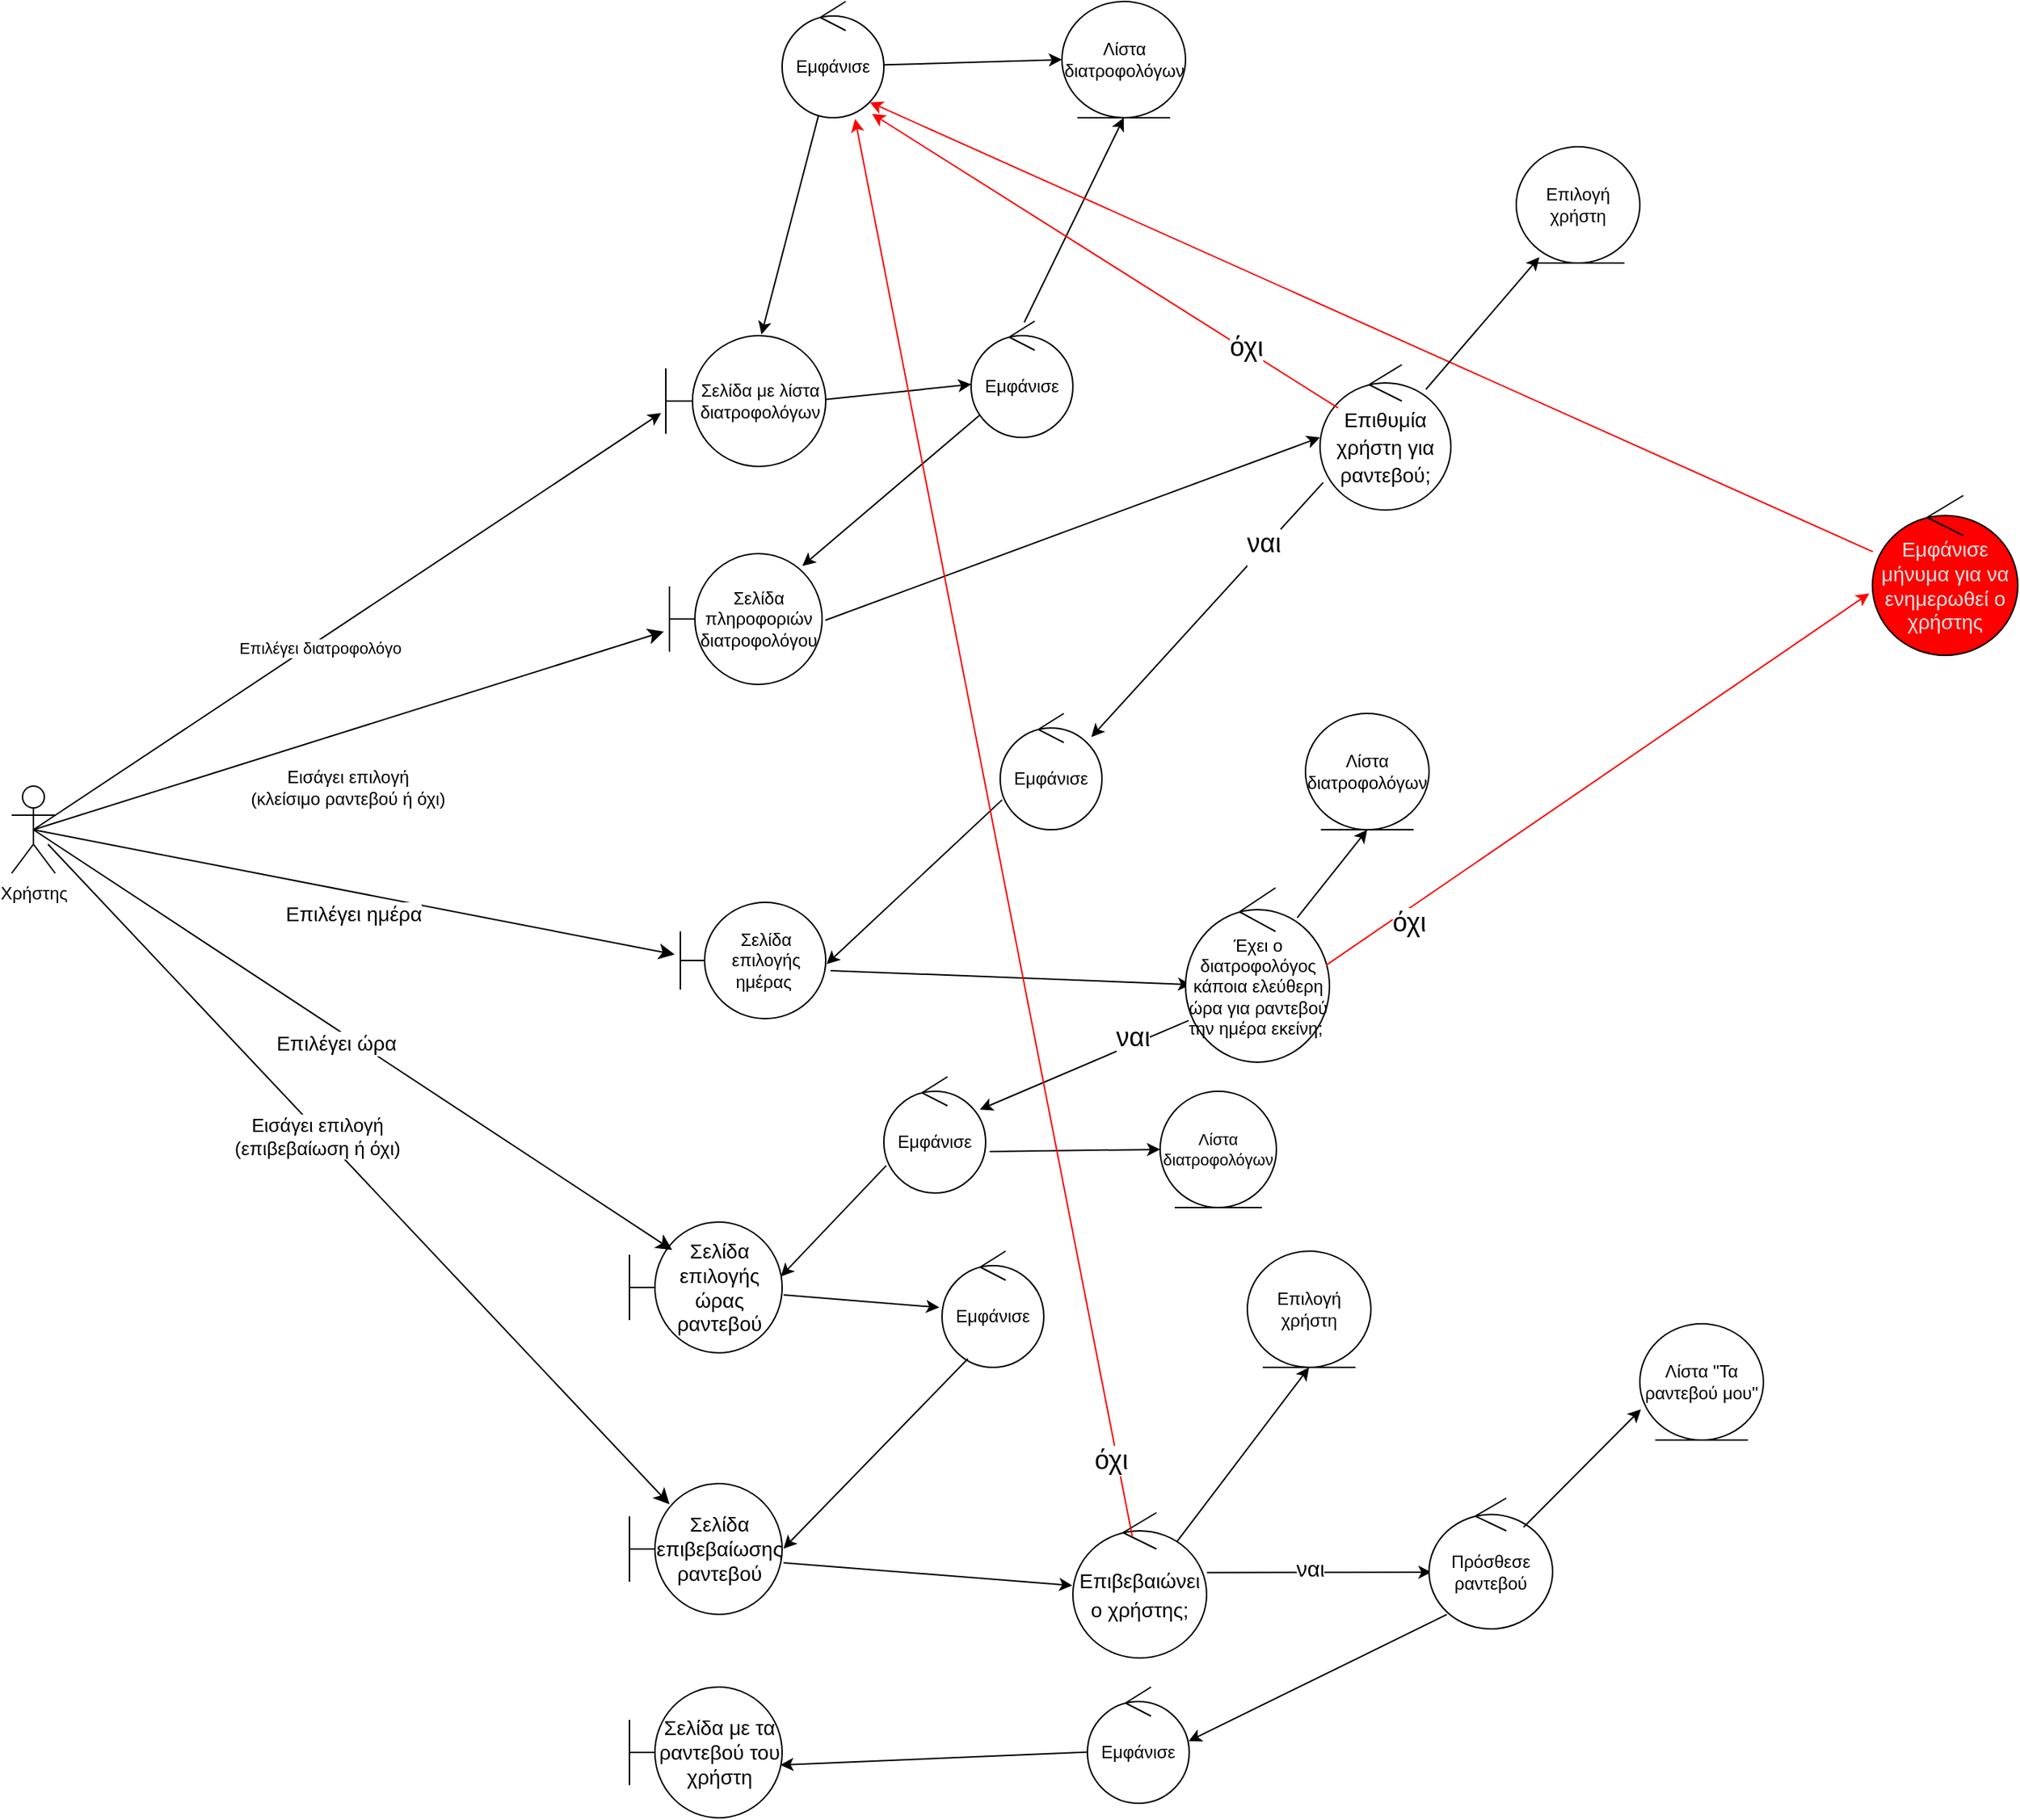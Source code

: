 <mxfile version="21.3.2" type="device">
  <diagram name="Σελίδα-1" id="h-o1yX0LM2CVH-15DDE9">
    <mxGraphModel dx="1886" dy="1024" grid="1" gridSize="10" guides="1" tooltips="1" connect="1" arrows="1" fold="1" page="1" pageScale="1" pageWidth="1654" pageHeight="1169" math="0" shadow="0">
      <root>
        <mxCell id="0" />
        <mxCell id="1" parent="0" />
        <mxCell id="8t45LIVKKecfM5tV3rzv-18" style="rounded=0;orthogonalLoop=1;jettySize=auto;html=1;exitX=0.5;exitY=0.5;exitDx=0;exitDy=0;exitPerimeter=0;entryX=-0.029;entryY=0.591;entryDx=0;entryDy=0;entryPerimeter=0;strokeColor=#000000;fontColor=#000000;" parent="1" source="8t45LIVKKecfM5tV3rzv-1" target="8t45LIVKKecfM5tV3rzv-15" edge="1">
          <mxGeometry relative="1" as="geometry" />
        </mxCell>
        <mxCell id="8t45LIVKKecfM5tV3rzv-19" value="Επιλέγει διατροφολόγο" style="edgeLabel;html=1;align=center;verticalAlign=middle;resizable=0;points=[];fontColor=#000000;" parent="8t45LIVKKecfM5tV3rzv-18" vertex="1" connectable="0">
          <mxGeometry x="-0.183" relative="1" as="geometry">
            <mxPoint x="20" y="-8" as="offset" />
          </mxGeometry>
        </mxCell>
        <mxCell id="8t45LIVKKecfM5tV3rzv-1" value="Χρήστης" style="shape=umlActor;verticalLabelPosition=bottom;verticalAlign=top;html=1;fontColor=#000000;" parent="1" vertex="1">
          <mxGeometry x="50" y="540" width="30" height="60" as="geometry" />
        </mxCell>
        <mxCell id="8t45LIVKKecfM5tV3rzv-16" value="" style="rounded=0;orthogonalLoop=1;jettySize=auto;html=1;entryX=0.598;entryY=-0.009;entryDx=0;entryDy=0;entryPerimeter=0;strokeColor=#000000;fontColor=#000000;" parent="1" source="8t45LIVKKecfM5tV3rzv-12" target="8t45LIVKKecfM5tV3rzv-15" edge="1">
          <mxGeometry relative="1" as="geometry" />
        </mxCell>
        <mxCell id="8t45LIVKKecfM5tV3rzv-12" value="&lt;font&gt;Εμφάνισε&lt;/font&gt;" style="ellipse;shape=umlControl;whiteSpace=wrap;html=1;strokeColor=#000000;fontColor=#000000;" parent="1" vertex="1">
          <mxGeometry x="580" width="70" height="80" as="geometry" />
        </mxCell>
        <mxCell id="8t45LIVKKecfM5tV3rzv-15" value="Σελίδα με λίστα διατροφολόγων&lt;br&gt;" style="shape=umlBoundary;whiteSpace=wrap;html=1;strokeColor=#000000;fontColor=#000000;" parent="1" vertex="1">
          <mxGeometry x="500" y="230" width="110" height="90" as="geometry" />
        </mxCell>
        <mxCell id="8t45LIVKKecfM5tV3rzv-28" value="" style="rounded=0;orthogonalLoop=1;jettySize=auto;html=1;exitX=0.999;exitY=0.488;exitDx=0;exitDy=0;exitPerimeter=0;strokeColor=#000000;fontColor=#000000;" parent="1" source="8t45LIVKKecfM5tV3rzv-15" target="8t45LIVKKecfM5tV3rzv-27" edge="1">
          <mxGeometry relative="1" as="geometry">
            <mxPoint x="693.099" y="208.003" as="sourcePoint" />
          </mxGeometry>
        </mxCell>
        <mxCell id="8t45LIVKKecfM5tV3rzv-26" value="&lt;font&gt;Σελίδα πληροφοριών διατροφολόγου&lt;/font&gt;" style="shape=umlBoundary;whiteSpace=wrap;html=1;strokeColor=#000000;fontColor=#000000;" parent="1" vertex="1">
          <mxGeometry x="502.5" y="380" width="105" height="90" as="geometry" />
        </mxCell>
        <mxCell id="8t45LIVKKecfM5tV3rzv-33" value="" style="rounded=0;orthogonalLoop=1;jettySize=auto;html=1;strokeColor=#000000;fontColor=#000000;entryX=0.871;entryY=0.094;entryDx=0;entryDy=0;entryPerimeter=0;" parent="1" source="8t45LIVKKecfM5tV3rzv-27" target="8t45LIVKKecfM5tV3rzv-26" edge="1">
          <mxGeometry relative="1" as="geometry" />
        </mxCell>
        <mxCell id="8t45LIVKKecfM5tV3rzv-27" value="&lt;font&gt;Εμφάνισε&lt;/font&gt;" style="ellipse;shape=umlControl;whiteSpace=wrap;html=1;strokeColor=#000000;fontColor=#000000;" parent="1" vertex="1">
          <mxGeometry x="710" y="220" width="70" height="80" as="geometry" />
        </mxCell>
        <mxCell id="8t45LIVKKecfM5tV3rzv-29" value="&lt;font&gt;Λίστα διατροφολόγων&lt;/font&gt;" style="ellipse;shape=umlEntity;whiteSpace=wrap;html=1;strokeColor=#000000;fontColor=#000000;" parent="1" vertex="1">
          <mxGeometry x="772.5" width="85" height="80" as="geometry" />
        </mxCell>
        <mxCell id="mxpaeU-n5_tWIOXO6mhX-4" value="" style="endArrow=classic;html=1;rounded=0;exitX=0.999;exitY=0.546;exitDx=0;exitDy=0;exitPerimeter=0;entryX=0;entryY=0.5;entryDx=0;entryDy=0;" parent="1" source="8t45LIVKKecfM5tV3rzv-12" target="8t45LIVKKecfM5tV3rzv-29" edge="1">
          <mxGeometry width="50" height="50" relative="1" as="geometry">
            <mxPoint x="690" y="90" as="sourcePoint" />
            <mxPoint x="770" y="44" as="targetPoint" />
          </mxGeometry>
        </mxCell>
        <mxCell id="mxpaeU-n5_tWIOXO6mhX-6" value="" style="endArrow=classic;html=1;rounded=0;entryX=0.5;entryY=1;entryDx=0;entryDy=0;exitX=0.522;exitY=0.011;exitDx=0;exitDy=0;exitPerimeter=0;" parent="1" source="8t45LIVKKecfM5tV3rzv-27" target="8t45LIVKKecfM5tV3rzv-29" edge="1">
          <mxGeometry width="50" height="50" relative="1" as="geometry">
            <mxPoint x="810" y="240" as="sourcePoint" />
            <mxPoint x="860" y="190" as="targetPoint" />
          </mxGeometry>
        </mxCell>
        <mxCell id="mxpaeU-n5_tWIOXO6mhX-7" value="" style="edgeStyle=none;curved=1;rounded=0;orthogonalLoop=1;jettySize=auto;html=1;fontSize=12;startSize=8;endSize=8;strokeColor=#000000;fontColor=#000000;entryX=-0.037;entryY=0.596;entryDx=0;entryDy=0;entryPerimeter=0;exitX=0.5;exitY=0.5;exitDx=0;exitDy=0;exitPerimeter=0;" parent="1" source="8t45LIVKKecfM5tV3rzv-1" target="8t45LIVKKecfM5tV3rzv-26" edge="1">
          <mxGeometry relative="1" as="geometry">
            <mxPoint x="230" y="450" as="sourcePoint" />
            <mxPoint x="488" y="578" as="targetPoint" />
          </mxGeometry>
        </mxCell>
        <mxCell id="mxpaeU-n5_tWIOXO6mhX-8" value="&lt;font style=&quot;font-size: 12px;&quot;&gt;Εισάγει επιλογή&lt;br style=&quot;font-size: 12px;&quot;&gt;(κλείσιμο ραντεβού ή όχι)&lt;br style=&quot;font-size: 12px;&quot;&gt;&lt;/font&gt;" style="edgeLabel;html=1;align=center;verticalAlign=middle;resizable=0;points=[];fontSize=12;rotation=0;fontColor=#000000;" parent="mxpaeU-n5_tWIOXO6mhX-7" vertex="1" connectable="0">
          <mxGeometry x="-0.253" y="2" relative="1" as="geometry">
            <mxPoint x="54" y="24" as="offset" />
          </mxGeometry>
        </mxCell>
        <mxCell id="mxpaeU-n5_tWIOXO6mhX-9" value="&lt;span style=&quot;font-size: 14px;&quot;&gt;Επιθυμία χρήστη για ραντεβού;&lt;/span&gt;" style="ellipse;shape=umlControl;whiteSpace=wrap;html=1;fontSize=16;strokeColor=#000000;fontColor=#000000;" parent="1" vertex="1">
          <mxGeometry x="950" y="250" width="90" height="100" as="geometry" />
        </mxCell>
        <mxCell id="mxpaeU-n5_tWIOXO6mhX-10" value="" style="endArrow=classic;html=1;rounded=0;exitX=1.021;exitY=0.51;exitDx=0;exitDy=0;exitPerimeter=0;entryX=0;entryY=0.5;entryDx=0;entryDy=0;entryPerimeter=0;" parent="1" source="8t45LIVKKecfM5tV3rzv-26" target="mxpaeU-n5_tWIOXO6mhX-9" edge="1">
          <mxGeometry width="50" height="50" relative="1" as="geometry">
            <mxPoint x="660" y="470" as="sourcePoint" />
            <mxPoint x="710" y="420" as="targetPoint" />
          </mxGeometry>
        </mxCell>
        <mxCell id="mxpaeU-n5_tWIOXO6mhX-11" value="" style="endArrow=classic;html=1;rounded=0;exitX=0.024;exitY=0.811;exitDx=0;exitDy=0;exitPerimeter=0;entryX=0.896;entryY=0.203;entryDx=0;entryDy=0;entryPerimeter=0;" parent="1" source="mxpaeU-n5_tWIOXO6mhX-9" target="mxpaeU-n5_tWIOXO6mhX-14" edge="1">
          <mxGeometry width="50" height="50" relative="1" as="geometry">
            <mxPoint x="1060" y="440" as="sourcePoint" />
            <mxPoint x="590" y="530" as="targetPoint" />
          </mxGeometry>
        </mxCell>
        <mxCell id="mxpaeU-n5_tWIOXO6mhX-12" value="&lt;font style=&quot;font-size: 18px;&quot;&gt;ναι&lt;br style=&quot;font-size: 18px;&quot;&gt;&lt;br style=&quot;font-size: 18px;&quot;&gt;&lt;/font&gt;" style="edgeLabel;html=1;align=center;verticalAlign=middle;resizable=0;points=[];fontSize=18;rotation=0;fontColor=#000000;" parent="1" vertex="1" connectable="0">
          <mxGeometry x="920.003" y="369.997" as="geometry">
            <mxPoint x="-9" y="14" as="offset" />
          </mxGeometry>
        </mxCell>
        <mxCell id="mxpaeU-n5_tWIOXO6mhX-13" value="&lt;font&gt;Σελίδα επιλογής ημέρας&amp;nbsp;&lt;/font&gt;" style="shape=umlBoundary;whiteSpace=wrap;html=1;strokeColor=#000000;fontColor=#000000;" parent="1" vertex="1">
          <mxGeometry x="510" y="620" width="100" height="80" as="geometry" />
        </mxCell>
        <mxCell id="mxpaeU-n5_tWIOXO6mhX-14" value="&lt;font&gt;Εμφάνισε&lt;/font&gt;" style="ellipse;shape=umlControl;whiteSpace=wrap;html=1;strokeColor=#000000;fontColor=#000000;" parent="1" vertex="1">
          <mxGeometry x="730" y="490" width="70" height="80" as="geometry" />
        </mxCell>
        <mxCell id="mxpaeU-n5_tWIOXO6mhX-16" value="" style="endArrow=classic;html=1;rounded=0;exitX=0.019;exitY=0.743;exitDx=0;exitDy=0;exitPerimeter=0;entryX=1.006;entryY=0.531;entryDx=0;entryDy=0;entryPerimeter=0;" parent="1" source="mxpaeU-n5_tWIOXO6mhX-14" target="mxpaeU-n5_tWIOXO6mhX-13" edge="1">
          <mxGeometry width="50" height="50" relative="1" as="geometry">
            <mxPoint x="400" y="690" as="sourcePoint" />
            <mxPoint x="170" y="730" as="targetPoint" />
          </mxGeometry>
        </mxCell>
        <mxCell id="mxpaeU-n5_tWIOXO6mhX-19" value="" style="endArrow=classic;html=1;rounded=0;exitX=1.033;exitY=0.587;exitDx=0;exitDy=0;exitPerimeter=0;entryX=0.039;entryY=0.555;entryDx=0;entryDy=0;entryPerimeter=0;" parent="1" source="mxpaeU-n5_tWIOXO6mhX-13" target="mxpaeU-n5_tWIOXO6mhX-20" edge="1">
          <mxGeometry width="50" height="50" relative="1" as="geometry">
            <mxPoint x="730" y="760" as="sourcePoint" />
            <mxPoint x="770" y="673" as="targetPoint" />
          </mxGeometry>
        </mxCell>
        <mxCell id="mxpaeU-n5_tWIOXO6mhX-20" value="&lt;font style=&quot;font-size: 12px;&quot;&gt;&lt;font style=&quot;font-size: 12px;&quot;&gt;Έχει ο διατροφολόγος κάποια ελεύθερη ώρα για ραντεβού την ημέρα εκείνη&lt;/font&gt;;&amp;nbsp;&lt;/font&gt;" style="ellipse;shape=umlControl;whiteSpace=wrap;html=1;strokeColor=#000000;fontColor=#000000;fontSize=12;" parent="1" vertex="1">
          <mxGeometry x="857.5" y="610" width="99" height="120" as="geometry" />
        </mxCell>
        <mxCell id="mxpaeU-n5_tWIOXO6mhX-21" value="" style="endArrow=classic;html=1;rounded=0;exitX=0.022;exitY=0.761;exitDx=0;exitDy=0;exitPerimeter=0;entryX=0.942;entryY=0.283;entryDx=0;entryDy=0;entryPerimeter=0;" parent="1" source="mxpaeU-n5_tWIOXO6mhX-20" target="mxpaeU-n5_tWIOXO6mhX-26" edge="1">
          <mxGeometry width="50" height="50" relative="1" as="geometry">
            <mxPoint x="939" y="720" as="sourcePoint" />
            <mxPoint x="670" y="790" as="targetPoint" />
          </mxGeometry>
        </mxCell>
        <mxCell id="mxpaeU-n5_tWIOXO6mhX-23" value="&lt;font&gt;Λίστα διατροφολόγων&lt;/font&gt;" style="ellipse;shape=umlEntity;whiteSpace=wrap;html=1;strokeColor=#000000;fontColor=#000000;" parent="1" vertex="1">
          <mxGeometry x="940" y="490" width="85" height="80" as="geometry" />
        </mxCell>
        <mxCell id="mxpaeU-n5_tWIOXO6mhX-24" value="" style="endArrow=classic;html=1;rounded=0;exitX=0.776;exitY=0.171;exitDx=0;exitDy=0;exitPerimeter=0;entryX=0.5;entryY=1;entryDx=0;entryDy=0;" parent="1" source="mxpaeU-n5_tWIOXO6mhX-20" target="mxpaeU-n5_tWIOXO6mhX-23" edge="1">
          <mxGeometry width="50" height="50" relative="1" as="geometry">
            <mxPoint x="900" y="677" as="sourcePoint" />
            <mxPoint x="1082" y="677" as="targetPoint" />
          </mxGeometry>
        </mxCell>
        <mxCell id="mxpaeU-n5_tWIOXO6mhX-25" value="&lt;font style=&quot;font-size: 14px;&quot;&gt;Σελίδα επιλογής ώρας ραντεβού&lt;/font&gt;" style="shape=umlBoundary;whiteSpace=wrap;html=1;strokeColor=#000000;fontColor=#000000;" parent="1" vertex="1">
          <mxGeometry x="475" y="840" width="105" height="90" as="geometry" />
        </mxCell>
        <mxCell id="mxpaeU-n5_tWIOXO6mhX-26" value="&lt;font&gt;Εμφάνισε&lt;/font&gt;" style="ellipse;shape=umlControl;whiteSpace=wrap;html=1;strokeColor=#000000;fontColor=#000000;" parent="1" vertex="1">
          <mxGeometry x="650" y="740" width="70" height="80" as="geometry" />
        </mxCell>
        <mxCell id="mxpaeU-n5_tWIOXO6mhX-27" value="" style="endArrow=classic;html=1;rounded=0;exitX=0.023;exitY=0.765;exitDx=0;exitDy=0;exitPerimeter=0;entryX=0.992;entryY=0.416;entryDx=0;entryDy=0;entryPerimeter=0;" parent="1" source="mxpaeU-n5_tWIOXO6mhX-26" target="mxpaeU-n5_tWIOXO6mhX-25" edge="1">
          <mxGeometry width="50" height="50" relative="1" as="geometry">
            <mxPoint x="524" y="910" as="sourcePoint" />
            <mxPoint x="706" y="910" as="targetPoint" />
          </mxGeometry>
        </mxCell>
        <mxCell id="mxpaeU-n5_tWIOXO6mhX-28" value="&lt;font style=&quot;font-size: 11px;&quot;&gt;Λίστα διατροφολόγων&lt;/font&gt;" style="ellipse;shape=umlEntity;whiteSpace=wrap;html=1;strokeColor=#000000;fontColor=#000000;fontSize=11;" parent="1" vertex="1">
          <mxGeometry x="840" y="750" width="80" height="80" as="geometry" />
        </mxCell>
        <mxCell id="mxpaeU-n5_tWIOXO6mhX-29" value="" style="endArrow=classic;html=1;rounded=0;exitX=1.04;exitY=0.643;exitDx=0;exitDy=0;exitPerimeter=0;entryX=0;entryY=0.5;entryDx=0;entryDy=0;" parent="1" source="mxpaeU-n5_tWIOXO6mhX-26" target="mxpaeU-n5_tWIOXO6mhX-28" edge="1">
          <mxGeometry width="50" height="50" relative="1" as="geometry">
            <mxPoint x="490" y="980" as="sourcePoint" />
            <mxPoint x="540" y="930" as="targetPoint" />
          </mxGeometry>
        </mxCell>
        <mxCell id="mxpaeU-n5_tWIOXO6mhX-30" value="" style="edgeStyle=none;curved=1;rounded=0;orthogonalLoop=1;jettySize=auto;html=1;fontSize=12;startSize=8;endSize=8;strokeColor=#000000;fontColor=#000000;exitX=0.5;exitY=0.5;exitDx=0;exitDy=0;exitPerimeter=0;entryX=0.28;entryY=0.214;entryDx=0;entryDy=0;entryPerimeter=0;" parent="1" source="8t45LIVKKecfM5tV3rzv-1" target="mxpaeU-n5_tWIOXO6mhX-25" edge="1">
          <mxGeometry relative="1" as="geometry">
            <mxPoint x="155" y="450" as="sourcePoint" />
            <mxPoint x="518" y="680" as="targetPoint" />
          </mxGeometry>
        </mxCell>
        <mxCell id="mxpaeU-n5_tWIOXO6mhX-31" value="&lt;font style=&quot;font-size: 14px;&quot;&gt;Επιλέγει ώρα&lt;br style=&quot;font-size: 12px;&quot;&gt;&lt;/font&gt;" style="edgeLabel;html=1;align=center;verticalAlign=middle;resizable=0;points=[];fontSize=12;rotation=0;fontColor=#000000;" parent="mxpaeU-n5_tWIOXO6mhX-30" vertex="1" connectable="0">
          <mxGeometry x="-0.253" y="2" relative="1" as="geometry">
            <mxPoint x="43" y="40" as="offset" />
          </mxGeometry>
        </mxCell>
        <mxCell id="mxpaeU-n5_tWIOXO6mhX-32" value="" style="edgeStyle=none;curved=1;rounded=0;orthogonalLoop=1;jettySize=auto;html=1;fontSize=12;startSize=8;endSize=8;strokeColor=#000000;fontColor=#000000;entryX=-0.039;entryY=0.449;entryDx=0;entryDy=0;entryPerimeter=0;exitX=0.5;exitY=0.5;exitDx=0;exitDy=0;exitPerimeter=0;" parent="1" source="8t45LIVKKecfM5tV3rzv-1" target="mxpaeU-n5_tWIOXO6mhX-13" edge="1">
          <mxGeometry relative="1" as="geometry">
            <mxPoint x="135" y="470" as="sourcePoint" />
            <mxPoint x="517" y="671" as="targetPoint" />
          </mxGeometry>
        </mxCell>
        <mxCell id="mxpaeU-n5_tWIOXO6mhX-33" value="&lt;font style=&quot;font-size: 14px;&quot;&gt;Επιλέγει ημέρα&lt;br style=&quot;font-size: 12px;&quot;&gt;&lt;/font&gt;" style="edgeLabel;html=1;align=center;verticalAlign=middle;resizable=0;points=[];fontSize=12;rotation=0;fontColor=#000000;" parent="mxpaeU-n5_tWIOXO6mhX-32" vertex="1" connectable="0">
          <mxGeometry x="-0.253" y="2" relative="1" as="geometry">
            <mxPoint x="54" y="28" as="offset" />
          </mxGeometry>
        </mxCell>
        <mxCell id="mxpaeU-n5_tWIOXO6mhX-34" value="" style="endArrow=classic;html=1;rounded=0;exitX=1.009;exitY=0.557;exitDx=0;exitDy=0;exitPerimeter=0;entryX=-0.027;entryY=0.485;entryDx=0;entryDy=0;entryPerimeter=0;" parent="1" source="mxpaeU-n5_tWIOXO6mhX-25" target="mxpaeU-n5_tWIOXO6mhX-35" edge="1">
          <mxGeometry width="50" height="50" relative="1" as="geometry">
            <mxPoint x="370" y="920" as="sourcePoint" />
            <mxPoint x="360" y="830" as="targetPoint" />
          </mxGeometry>
        </mxCell>
        <mxCell id="mxpaeU-n5_tWIOXO6mhX-35" value="&lt;font&gt;Εμφάνισε&lt;/font&gt;" style="ellipse;shape=umlControl;whiteSpace=wrap;html=1;strokeColor=#000000;fontColor=#000000;" parent="1" vertex="1">
          <mxGeometry x="690" y="860" width="70" height="80" as="geometry" />
        </mxCell>
        <mxCell id="mxpaeU-n5_tWIOXO6mhX-39" value="" style="endArrow=classic;html=1;rounded=0;exitX=0.253;exitY=0.927;exitDx=0;exitDy=0;exitPerimeter=0;entryX=1.009;entryY=0.497;entryDx=0;entryDy=0;entryPerimeter=0;" parent="1" source="mxpaeU-n5_tWIOXO6mhX-35" target="mxpaeU-n5_tWIOXO6mhX-40" edge="1">
          <mxGeometry width="50" height="50" relative="1" as="geometry">
            <mxPoint x="703" y="930" as="sourcePoint" />
            <mxPoint x="580" y="970" as="targetPoint" />
          </mxGeometry>
        </mxCell>
        <mxCell id="mxpaeU-n5_tWIOXO6mhX-40" value="&lt;font style=&quot;font-size: 14px;&quot;&gt;Σελίδα επιβεβαίωσης ραντεβού&lt;/font&gt;" style="shape=umlBoundary;whiteSpace=wrap;html=1;strokeColor=#000000;fontColor=#000000;" parent="1" vertex="1">
          <mxGeometry x="475" y="1020" width="105" height="90" as="geometry" />
        </mxCell>
        <mxCell id="mxpaeU-n5_tWIOXO6mhX-42" value="" style="edgeStyle=none;curved=1;rounded=0;orthogonalLoop=1;jettySize=auto;html=1;fontSize=12;startSize=8;endSize=8;strokeColor=#000000;fontColor=#000000;entryX=0.262;entryY=0.158;entryDx=0;entryDy=0;entryPerimeter=0;exitX=0.5;exitY=0.5;exitDx=0;exitDy=0;exitPerimeter=0;" parent="1" target="mxpaeU-n5_tWIOXO6mhX-40" edge="1">
          <mxGeometry relative="1" as="geometry">
            <mxPoint x="75" y="580" as="sourcePoint" />
            <mxPoint x="509" y="444" as="targetPoint" />
          </mxGeometry>
        </mxCell>
        <mxCell id="mxpaeU-n5_tWIOXO6mhX-43" value="&lt;font style=&quot;font-size: 13px;&quot;&gt;Εισάγει επιλογή&lt;br style=&quot;font-size: 13px;&quot;&gt;(επιβεβαίωση ή όχι)&lt;br style=&quot;font-size: 13px;&quot;&gt;&lt;/font&gt;" style="edgeLabel;html=1;align=center;verticalAlign=middle;resizable=0;points=[];fontSize=13;rotation=0;fontColor=#000000;" parent="mxpaeU-n5_tWIOXO6mhX-42" vertex="1" connectable="0">
          <mxGeometry x="-0.253" y="2" relative="1" as="geometry">
            <mxPoint x="24" y="32" as="offset" />
          </mxGeometry>
        </mxCell>
        <mxCell id="mxpaeU-n5_tWIOXO6mhX-44" value="" style="endArrow=classic;html=1;rounded=0;exitX=1.009;exitY=0.605;exitDx=0;exitDy=0;exitPerimeter=0;entryX=-0.004;entryY=0.501;entryDx=0;entryDy=0;entryPerimeter=0;" parent="1" source="mxpaeU-n5_tWIOXO6mhX-40" target="mxpaeU-n5_tWIOXO6mhX-45" edge="1">
          <mxGeometry width="50" height="50" relative="1" as="geometry">
            <mxPoint x="500" y="1140" as="sourcePoint" />
            <mxPoint x="780" y="1110" as="targetPoint" />
          </mxGeometry>
        </mxCell>
        <mxCell id="mxpaeU-n5_tWIOXO6mhX-45" value="&lt;span style=&quot;font-size: 14px;&quot;&gt;Επιβεβαιώνει ο χρήστης;&lt;/span&gt;" style="ellipse;shape=umlControl;whiteSpace=wrap;html=1;fontSize=16;strokeColor=#000000;fontColor=#000000;" parent="1" vertex="1">
          <mxGeometry x="780" y="1040" width="92" height="100" as="geometry" />
        </mxCell>
        <mxCell id="mxpaeU-n5_tWIOXO6mhX-47" value="" style="endArrow=classic;html=1;rounded=0;exitX=1.002;exitY=0.413;exitDx=0;exitDy=0;exitPerimeter=0;entryX=0.02;entryY=0.566;entryDx=0;entryDy=0;entryPerimeter=0;" parent="1" source="mxpaeU-n5_tWIOXO6mhX-45" target="mxpaeU-n5_tWIOXO6mhX-49" edge="1">
          <mxGeometry width="50" height="50" relative="1" as="geometry">
            <mxPoint x="1100.5" y="990" as="sourcePoint" />
            <mxPoint x="1030" y="1081" as="targetPoint" />
          </mxGeometry>
        </mxCell>
        <mxCell id="mxpaeU-n5_tWIOXO6mhX-48" value="&lt;font style=&quot;font-size: 15px;&quot;&gt;ναι&lt;br style=&quot;&quot;&gt;&lt;br style=&quot;&quot;&gt;&lt;/font&gt;" style="edgeLabel;html=1;align=center;verticalAlign=middle;resizable=0;points=[];fontSize=14;rotation=0;fontColor=#000000;" parent="1" vertex="1" connectable="0">
          <mxGeometry x="800.003" y="739.997" as="geometry">
            <mxPoint x="143" y="347" as="offset" />
          </mxGeometry>
        </mxCell>
        <mxCell id="mxpaeU-n5_tWIOXO6mhX-49" value="&lt;font&gt;Πρόσθεσε ραντεβού&lt;/font&gt;" style="ellipse;shape=umlControl;whiteSpace=wrap;html=1;strokeColor=#000000;fontColor=#000000;" parent="1" vertex="1">
          <mxGeometry x="1025" y="1030" width="85" height="90" as="geometry" />
        </mxCell>
        <mxCell id="mxpaeU-n5_tWIOXO6mhX-50" value="" style="endArrow=classic;html=1;rounded=0;exitX=0.765;exitY=0.222;exitDx=0;exitDy=0;exitPerimeter=0;entryX=0.009;entryY=0.736;entryDx=0;entryDy=0;entryPerimeter=0;" parent="1" source="mxpaeU-n5_tWIOXO6mhX-49" target="mxpaeU-n5_tWIOXO6mhX-51" edge="1">
          <mxGeometry width="50" height="50" relative="1" as="geometry">
            <mxPoint x="1095" y="1050" as="sourcePoint" />
            <mxPoint x="1150" y="970" as="targetPoint" />
          </mxGeometry>
        </mxCell>
        <mxCell id="mxpaeU-n5_tWIOXO6mhX-51" value="&lt;font&gt;Λίστα &quot;Τα ραντεβού μου&quot;&lt;/font&gt;" style="ellipse;shape=umlEntity;whiteSpace=wrap;html=1;strokeColor=#000000;fontColor=#000000;" parent="1" vertex="1">
          <mxGeometry x="1170" y="910" width="85" height="80" as="geometry" />
        </mxCell>
        <mxCell id="mxpaeU-n5_tWIOXO6mhX-52" value="" style="endArrow=classic;html=1;rounded=0;exitX=0.144;exitY=0.89;exitDx=0;exitDy=0;exitPerimeter=0;entryX=0.994;entryY=0.466;entryDx=0;entryDy=0;entryPerimeter=0;" parent="1" source="mxpaeU-n5_tWIOXO6mhX-49" target="mxpaeU-n5_tWIOXO6mhX-53" edge="1">
          <mxGeometry width="50" height="50" relative="1" as="geometry">
            <mxPoint x="1187.5" y="1100" as="sourcePoint" />
            <mxPoint x="860" y="1170" as="targetPoint" />
          </mxGeometry>
        </mxCell>
        <mxCell id="mxpaeU-n5_tWIOXO6mhX-53" value="&lt;font&gt;Εμφάνισε&lt;/font&gt;" style="ellipse;shape=umlControl;whiteSpace=wrap;html=1;strokeColor=#000000;fontColor=#000000;" parent="1" vertex="1">
          <mxGeometry x="790" y="1160" width="70" height="80" as="geometry" />
        </mxCell>
        <mxCell id="mxpaeU-n5_tWIOXO6mhX-54" value="" style="endArrow=classic;html=1;rounded=0;exitX=0.006;exitY=0.56;exitDx=0;exitDy=0;exitPerimeter=0;entryX=0.988;entryY=0.596;entryDx=0;entryDy=0;entryPerimeter=0;" parent="1" source="mxpaeU-n5_tWIOXO6mhX-53" target="mxpaeU-n5_tWIOXO6mhX-55" edge="1">
          <mxGeometry width="50" height="50" relative="1" as="geometry">
            <mxPoint x="718" y="944" as="sourcePoint" />
            <mxPoint x="610" y="1205" as="targetPoint" />
          </mxGeometry>
        </mxCell>
        <mxCell id="mxpaeU-n5_tWIOXO6mhX-55" value="&lt;font style=&quot;font-size: 14px;&quot;&gt;Σελίδα με τα ραντεβού του χρήστη&lt;/font&gt;" style="shape=umlBoundary;whiteSpace=wrap;html=1;strokeColor=#000000;fontColor=#000000;" parent="1" vertex="1">
          <mxGeometry x="475" y="1160" width="105" height="90" as="geometry" />
        </mxCell>
        <mxCell id="mxpaeU-n5_tWIOXO6mhX-56" value="" style="endArrow=classic;html=1;rounded=0;exitX=0.137;exitY=0.297;exitDx=0;exitDy=0;exitPerimeter=0;fontColor=#FF0000;strokeColor=#FF0000;entryX=0.884;entryY=0.967;entryDx=0;entryDy=0;entryPerimeter=0;" parent="1" source="mxpaeU-n5_tWIOXO6mhX-9" target="8t45LIVKKecfM5tV3rzv-12" edge="1">
          <mxGeometry width="50" height="50" relative="1" as="geometry">
            <mxPoint x="902" y="421" as="sourcePoint" />
            <mxPoint x="1110" y="310" as="targetPoint" />
          </mxGeometry>
        </mxCell>
        <mxCell id="mxpaeU-n5_tWIOXO6mhX-57" value="&lt;font style=&quot;font-size: 18px;&quot;&gt;όχι&lt;br style=&quot;font-size: 18px;&quot;&gt;&lt;/font&gt;" style="edgeLabel;html=1;align=center;verticalAlign=middle;resizable=0;points=[];fontSize=18;rotation=0;fontColor=#000000;" parent="1" vertex="1" connectable="0">
          <mxGeometry x="890.003" y="239.997" as="geometry">
            <mxPoint x="9" y="-2" as="offset" />
          </mxGeometry>
        </mxCell>
        <mxCell id="mxpaeU-n5_tWIOXO6mhX-58" value="" style="endArrow=classic;html=1;rounded=0;exitX=0.976;exitY=0.444;exitDx=0;exitDy=0;exitPerimeter=0;fontColor=#FF0000;strokeColor=#FF0000;entryX=-0.022;entryY=0.612;entryDx=0;entryDy=0;entryPerimeter=0;" parent="1" source="mxpaeU-n5_tWIOXO6mhX-20" target="mxpaeU-n5_tWIOXO6mhX-61" edge="1">
          <mxGeometry width="50" height="50" relative="1" as="geometry">
            <mxPoint x="1290" y="873" as="sourcePoint" />
            <mxPoint x="1140" y="660" as="targetPoint" />
          </mxGeometry>
        </mxCell>
        <mxCell id="mxpaeU-n5_tWIOXO6mhX-59" value="&lt;font style=&quot;font-size: 18px;&quot;&gt;ναι&lt;br style=&quot;font-size: 18px;&quot;&gt;&lt;br style=&quot;font-size: 18px;&quot;&gt;&lt;/font&gt;" style="edgeLabel;html=1;align=center;verticalAlign=middle;resizable=0;points=[];fontSize=18;rotation=0;fontColor=#000000;" parent="1" vertex="1" connectable="0">
          <mxGeometry x="830.003" y="709.997" as="geometry">
            <mxPoint x="-9" y="14" as="offset" />
          </mxGeometry>
        </mxCell>
        <mxCell id="mxpaeU-n5_tWIOXO6mhX-60" value="&lt;font style=&quot;font-size: 18px;&quot;&gt;όχι&lt;br style=&quot;font-size: 18px;&quot;&gt;&lt;/font&gt;" style="edgeLabel;html=1;align=center;verticalAlign=middle;resizable=0;points=[];fontSize=18;rotation=0;fontColor=#000000;" parent="1" vertex="1" connectable="0">
          <mxGeometry x="1020.003" y="619.997" as="geometry">
            <mxPoint x="-9" y="14" as="offset" />
          </mxGeometry>
        </mxCell>
        <mxCell id="mxpaeU-n5_tWIOXO6mhX-61" value="&lt;font style=&quot;font-size: 14px;&quot;&gt;Εμφάνισε&lt;br&gt;μήνυμα για να ενημερωθεί ο χρήστης&lt;br&gt;&lt;/font&gt;" style="ellipse;shape=umlControl;whiteSpace=wrap;html=1;strokeColor=#000000;fontColor=#E6E6E6;fillColor=#FF0000;" parent="1" vertex="1">
          <mxGeometry x="1330" y="340" width="100" height="110" as="geometry" />
        </mxCell>
        <mxCell id="mxpaeU-n5_tWIOXO6mhX-62" value="" style="endArrow=classic;html=1;rounded=0;fontColor=#FF0000;strokeColor=#FF0000;entryX=0.862;entryY=0.867;entryDx=0;entryDy=0;entryPerimeter=0;exitX=0.003;exitY=0.352;exitDx=0;exitDy=0;exitPerimeter=0;" parent="1" source="mxpaeU-n5_tWIOXO6mhX-61" target="8t45LIVKKecfM5tV3rzv-12" edge="1">
          <mxGeometry width="50" height="50" relative="1" as="geometry">
            <mxPoint x="1350" y="330" as="sourcePoint" />
            <mxPoint x="1000" y="190" as="targetPoint" />
          </mxGeometry>
        </mxCell>
        <mxCell id="mxpaeU-n5_tWIOXO6mhX-63" value="" style="endArrow=classic;html=1;rounded=0;exitX=0.444;exitY=0.163;exitDx=0;exitDy=0;exitPerimeter=0;fontColor=#FF0000;strokeColor=#FF0000;entryX=0.717;entryY=1.011;entryDx=0;entryDy=0;entryPerimeter=0;" parent="1" source="mxpaeU-n5_tWIOXO6mhX-45" target="8t45LIVKKecfM5tV3rzv-12" edge="1">
          <mxGeometry width="50" height="50" relative="1" as="geometry">
            <mxPoint x="838" y="1056" as="sourcePoint" />
            <mxPoint x="1202" y="770" as="targetPoint" />
          </mxGeometry>
        </mxCell>
        <mxCell id="mxpaeU-n5_tWIOXO6mhX-64" value="&lt;font style=&quot;font-size: 18px;&quot;&gt;όχι&lt;br style=&quot;font-size: 18px;&quot;&gt;&lt;/font&gt;" style="edgeLabel;html=1;align=center;verticalAlign=middle;resizable=0;points=[];fontSize=18;rotation=0;fontColor=#000000;" parent="1" vertex="1" connectable="0">
          <mxGeometry x="815.003" y="989.997" as="geometry">
            <mxPoint x="-9" y="14" as="offset" />
          </mxGeometry>
        </mxCell>
        <mxCell id="3JyStzm--7BGserNSqWA-1" value="&lt;font&gt;Επιλογή χρήστη&lt;/font&gt;" style="ellipse;shape=umlEntity;whiteSpace=wrap;html=1;strokeColor=#000000;fontColor=#000000;" vertex="1" parent="1">
          <mxGeometry x="900" y="860" width="85" height="80" as="geometry" />
        </mxCell>
        <mxCell id="3JyStzm--7BGserNSqWA-2" value="" style="endArrow=classic;html=1;rounded=0;exitX=0.777;exitY=0.201;exitDx=0;exitDy=0;exitPerimeter=0;entryX=0.5;entryY=1;entryDx=0;entryDy=0;" edge="1" parent="1" source="mxpaeU-n5_tWIOXO6mhX-45" target="3JyStzm--7BGserNSqWA-1">
          <mxGeometry width="50" height="50" relative="1" as="geometry">
            <mxPoint x="879.5" y="1060" as="sourcePoint" />
            <mxPoint x="960.5" y="979" as="targetPoint" />
          </mxGeometry>
        </mxCell>
        <mxCell id="3JyStzm--7BGserNSqWA-3" value="&lt;font&gt;Επιλογή χρήστη&lt;/font&gt;" style="ellipse;shape=umlEntity;whiteSpace=wrap;html=1;strokeColor=#000000;fontColor=#000000;" vertex="1" parent="1">
          <mxGeometry x="1085" y="100" width="85" height="80" as="geometry" />
        </mxCell>
        <mxCell id="3JyStzm--7BGserNSqWA-4" value="" style="endArrow=classic;html=1;rounded=0;exitX=0.809;exitY=0.17;exitDx=0;exitDy=0;exitPerimeter=0;entryX=0.187;entryY=0.95;entryDx=0;entryDy=0;entryPerimeter=0;" edge="1" parent="1" source="mxpaeU-n5_tWIOXO6mhX-9" target="3JyStzm--7BGserNSqWA-3">
          <mxGeometry width="50" height="50" relative="1" as="geometry">
            <mxPoint x="944" y="641" as="sourcePoint" />
            <mxPoint x="993" y="580" as="targetPoint" />
          </mxGeometry>
        </mxCell>
      </root>
    </mxGraphModel>
  </diagram>
</mxfile>
